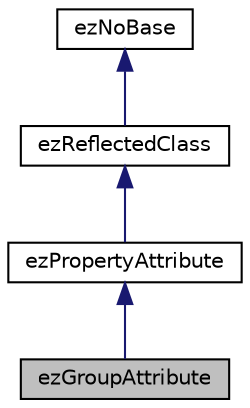 digraph "ezGroupAttribute"
{
 // LATEX_PDF_SIZE
  edge [fontname="Helvetica",fontsize="10",labelfontname="Helvetica",labelfontsize="10"];
  node [fontname="Helvetica",fontsize="10",shape=record];
  Node1 [label="ezGroupAttribute",height=0.2,width=0.4,color="black", fillcolor="grey75", style="filled", fontcolor="black",tooltip="Used to categorize properties into groups."];
  Node2 -> Node1 [dir="back",color="midnightblue",fontsize="10",style="solid",fontname="Helvetica"];
  Node2 [label="ezPropertyAttribute",height=0.2,width=0.4,color="black", fillcolor="white", style="filled",URL="$d7/d48/classez_property_attribute.htm",tooltip="Base class of all attributes can be used to decorate a RTTI property."];
  Node3 -> Node2 [dir="back",color="midnightblue",fontsize="10",style="solid",fontname="Helvetica"];
  Node3 [label="ezReflectedClass",height=0.2,width=0.4,color="black", fillcolor="white", style="filled",URL="$db/d45/classez_reflected_class.htm",tooltip="All classes that should be dynamically reflectable, need to be derived from this base class."];
  Node4 -> Node3 [dir="back",color="midnightblue",fontsize="10",style="solid",fontname="Helvetica"];
  Node4 [label="ezNoBase",height=0.2,width=0.4,color="black", fillcolor="white", style="filled",URL="$d4/d02/classez_no_base.htm",tooltip="Dummy type to pass to templates and macros that expect a base type for a class that has no base."];
}
